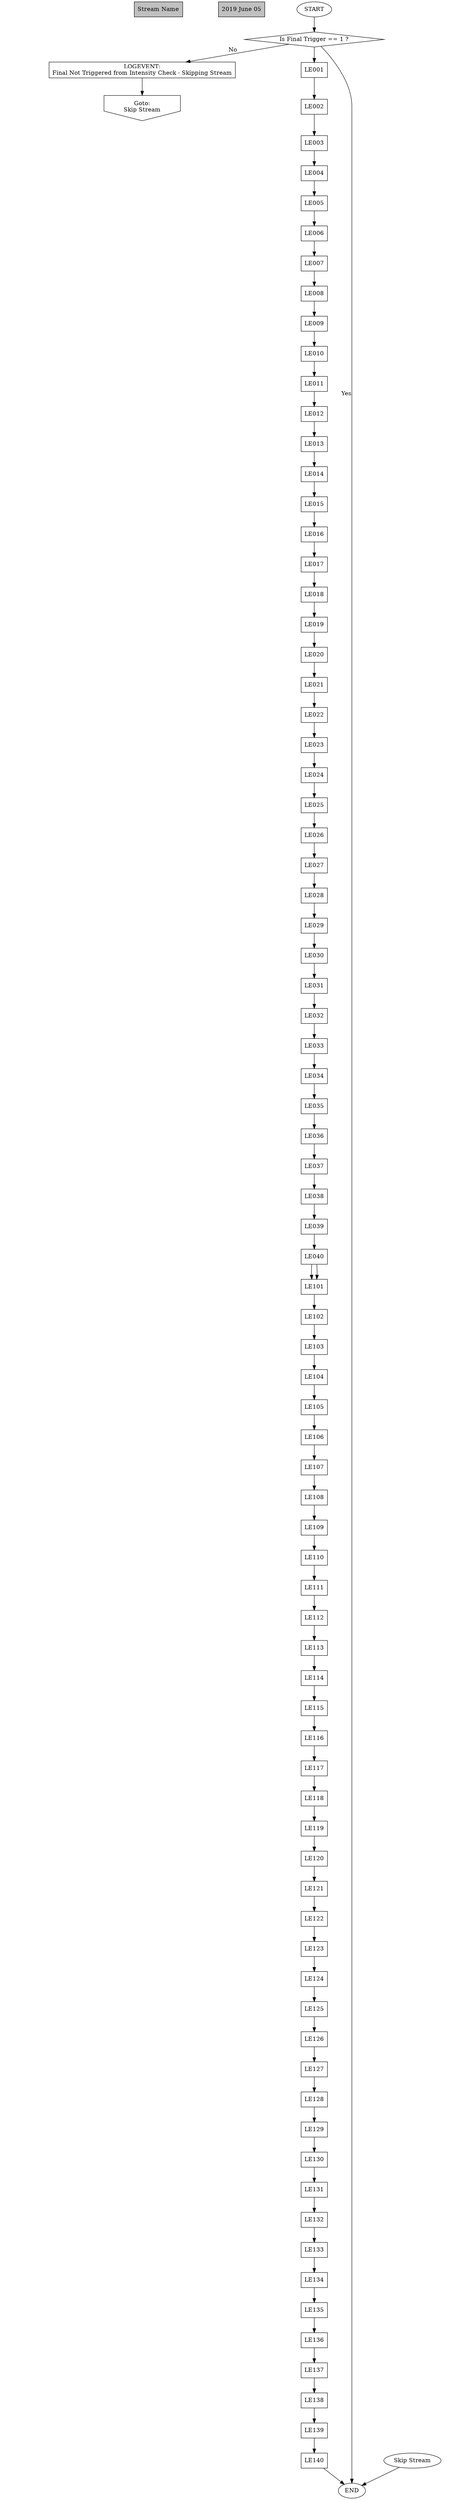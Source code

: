 digraph {

  // Graph parameters
  graph[page="8,11" ratio=auto fontsize=12]

  // Nodes
  HEADER:nw[label="Stream Name" shape=box style=filled fillcolor=grey]
  DATE:ne[label="2019 June 05" shape=box style=filled fillcolor=grey]

  START[label="START" shape=oval]
  dec[label="Is Final Trigger == 1 ?" shape=diamond]
  le[label="LOGEVENT:\nFinal Not Triggered from Intensity Check - Skipping Stream" shape=box]
  goto[label="Goto:\nSkip Stream" shape=invhouse]
  skip[label="Skip Stream" shape=oval]
  LE001[shape=box]
  LE002[shape=box]
  LE003[shape=box]
  LE004[shape=box]
  LE005[shape=box]
  LE006[shape=box]
  LE007[shape=box]
  LE008[shape=box]
  LE009[shape=box]
  LE010[shape=box]
  LE011[shape=box]
  LE012[shape=box]
  LE013[shape=box]
  LE014[shape=box]
  LE015[shape=box]
  LE016[shape=box]
  LE017[shape=box]
  LE018[shape=box]
  LE019[shape=box]
  LE020[shape=box]
  LE021[shape=box]
  LE022[shape=box]
  LE023[shape=box]
  LE024[shape=box]
  LE025[shape=box]
  LE026[shape=box]
  LE027[shape=box]
  LE028[shape=box]
  LE029[shape=box]
  LE030[shape=box]
  LE031[shape=box]
  LE032[shape=box]
  LE033[shape=box]
  LE034[shape=box]
  LE035[shape=box]
  LE036[shape=box]
  LE037[shape=box]
  LE038[shape=box]
  LE039[shape=box]
  LE040[shape=box]
  LE101[shape=box]
  LE102[shape=box]
  LE103[shape=box]
  LE104[shape=box]
  LE105[shape=box]
  LE106[shape=box]
  LE107[shape=box]
  LE108[shape=box]
  LE109[shape=box]
  LE110[shape=box]
  LE111[shape=box]
  LE112[shape=box]
  LE113[shape=box]
  LE114[shape=box]
  LE115[shape=box]
  LE116[shape=box]
  LE117[shape=box]
  LE118[shape=box]
  LE119[shape=box]
  LE120[shape=box]
  LE121[shape=box]
  LE122[shape=box]
  LE123[shape=box]
  LE124[shape=box]
  LE125[shape=box]
  LE126[shape=box]
  LE127[shape=box]
  LE128[shape=box]
  LE129[shape=box]
  LE130[shape=box]
  LE131[shape=box]
  LE132[shape=box]
  LE133[shape=box]
  LE134[shape=box]
  LE135[shape=box]
  LE136[shape=box]
  LE137[shape=box]
  LE138[shape=box]
  LE139[shape=box]
  LE140[shape=box]
  END[label="END" shape=oval]

  // Edges
  START -> dec
  dec -> le[xlabel="No"]
  dec -> LE001 -> LE002 -> LE003 -> LE004 -> LE005 -> LE006 -> LE007 -> LE008 -> LE009 -> LE010 -> LE011 -> LE012 -> LE013 -> LE014 -> LE015 -> LE016 -> LE017 -> LE018 -> LE019 -> LE020 -> LE021 -> LE022 -> LE023 -> LE024 -> LE025 -> LE026 -> LE027 -> LE028 -> LE029 -> LE030 -> LE031 -> LE032 -> LE033 -> LE034 -> LE035 -> LE036 -> LE037 -> LE038 -> LE039 -> LE040 -> LE101
  LE040 -> LE101 -> LE102 -> LE103 -> LE104 -> LE105 -> LE106 -> LE107 -> LE108 -> LE109 -> LE110 -> LE111 -> LE112 -> LE113 -> LE114 -> LE115 -> LE116 -> LE117 -> LE118 -> LE119 -> LE120 -> LE121 -> LE122 -> LE123 -> LE124 -> LE125 -> LE126 -> LE127 -> LE128 -> LE129 -> LE130 -> LE131 -> LE132 -> LE133 -> LE134 -> LE135 -> LE136 -> LE137 -> LE138 -> LE139 -> LE140 -> END
  le -> goto
  dec -> END[xlabel="Yes"]
  skip -> END

}
